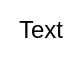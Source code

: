 <mxfile>
    <diagram id="A0qcmxnARGFcvl2PdasE" name="第 1 页">
        <mxGraphModel dx="476" dy="563" grid="1" gridSize="10" guides="1" tooltips="1" connect="1" arrows="1" fold="1" page="1" pageScale="1" pageWidth="827" pageHeight="1169" math="0" shadow="0">
            <root>
                <mxCell id="0"/>
                <mxCell id="1" parent="0"/>
                <mxCell id="7" value="Text" style="text;html=1;align=center;verticalAlign=middle;resizable=0;points=[];autosize=1;strokeColor=none;fillColor=none;" vertex="1" parent="1">
                    <mxGeometry x="190" y="215" width="40" height="30" as="geometry"/>
                </mxCell>
            </root>
        </mxGraphModel>
    </diagram>
</mxfile>
